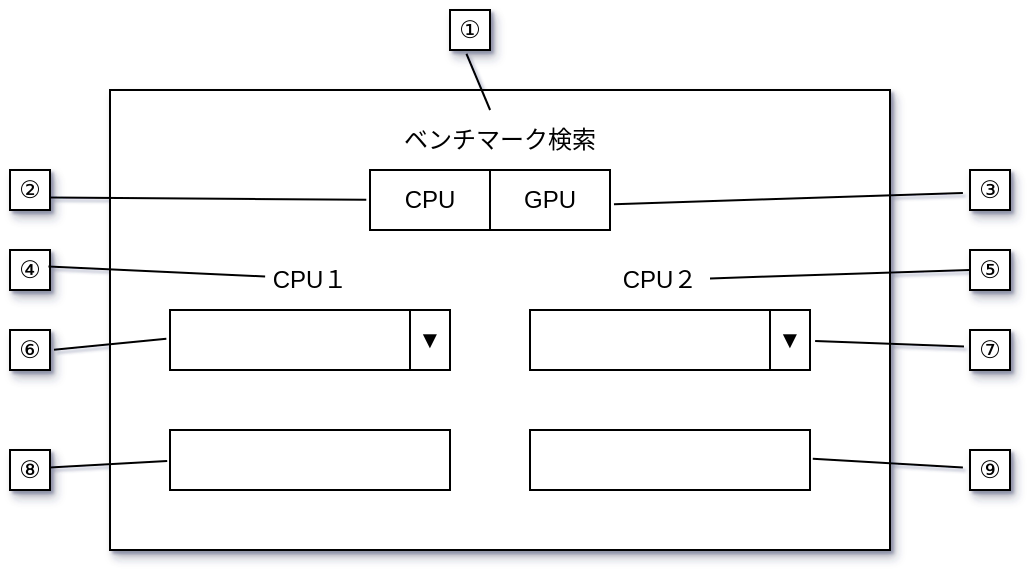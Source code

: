 <mxfile version="15.6.8" type="embed">
    <diagram name="ベンチマーク" id="rgbgES4tJEKVGF54ZIPd">
        <mxGraphModel dx="747" dy="437" grid="1" gridSize="10" guides="0" tooltips="1" connect="0" arrows="0" fold="1" page="1" pageScale="1" pageWidth="827" pageHeight="1169" math="0" shadow="1">
            <root>
                <mxCell id="jopfzJTQR7Z_EkR9QJMv-0"/>
                <object label="背景" id="jopfzJTQR7Z_EkR9QJMv-1">
                    <mxCell style="locked=1;" parent="jopfzJTQR7Z_EkR9QJMv-0"/>
                </object>
                <mxCell id="jopfzJTQR7Z_EkR9QJMv-2" value="" style="rounded=0;whiteSpace=wrap;html=1;shadow=1;" parent="jopfzJTQR7Z_EkR9QJMv-1" vertex="1">
                    <mxGeometry x="80" y="60" width="390" height="230" as="geometry"/>
                </mxCell>
                <mxCell id="56" value="" style="rounded=0;whiteSpace=wrap;html=1;" parent="jopfzJTQR7Z_EkR9QJMv-1" vertex="1">
                    <mxGeometry x="110" y="230" width="140" height="30" as="geometry"/>
                </mxCell>
                <mxCell id="57" value="" style="rounded=0;whiteSpace=wrap;html=1;" parent="jopfzJTQR7Z_EkR9QJMv-1" vertex="1">
                    <mxGeometry x="290" y="230" width="140" height="30" as="geometry"/>
                </mxCell>
                <object label="パーツ" id="jopfzJTQR7Z_EkR9QJMv-3">
                    <mxCell style="locked=1;" parent="jopfzJTQR7Z_EkR9QJMv-0"/>
                </object>
                <mxCell id="jopfzJTQR7Z_EkR9QJMv-4" value="ベンチマーク検索" style="text;html=1;strokeColor=none;fillColor=none;align=center;verticalAlign=middle;whiteSpace=wrap;rounded=0;" parent="jopfzJTQR7Z_EkR9QJMv-3" vertex="1">
                    <mxGeometry x="220" y="70" width="110" height="30" as="geometry"/>
                </mxCell>
                <mxCell id="26" value="" style="rounded=0;whiteSpace=wrap;html=1;" parent="jopfzJTQR7Z_EkR9QJMv-3" vertex="1">
                    <mxGeometry x="110" y="170" width="140" height="30" as="geometry"/>
                </mxCell>
                <mxCell id="27" value="CPU１" style="text;html=1;strokeColor=none;fillColor=none;align=center;verticalAlign=middle;whiteSpace=wrap;rounded=0;" parent="jopfzJTQR7Z_EkR9QJMv-3" vertex="1">
                    <mxGeometry x="160" y="140" width="40" height="30" as="geometry"/>
                </mxCell>
                <mxCell id="29" value="" style="rounded=0;whiteSpace=wrap;html=1;" parent="jopfzJTQR7Z_EkR9QJMv-3" vertex="1">
                    <mxGeometry x="290" y="170" width="140" height="30" as="geometry"/>
                </mxCell>
                <mxCell id="31" value="▼" style="rounded=0;whiteSpace=wrap;html=1;" parent="jopfzJTQR7Z_EkR9QJMv-3" vertex="1">
                    <mxGeometry x="230" y="170" width="20" height="30" as="geometry"/>
                </mxCell>
                <mxCell id="32" value="▼" style="rounded=0;whiteSpace=wrap;html=1;" parent="jopfzJTQR7Z_EkR9QJMv-3" vertex="1">
                    <mxGeometry x="410" y="170" width="20" height="30" as="geometry"/>
                </mxCell>
                <mxCell id="53" value="CPU２" style="text;html=1;strokeColor=none;fillColor=none;align=center;verticalAlign=middle;whiteSpace=wrap;rounded=0;" parent="jopfzJTQR7Z_EkR9QJMv-3" vertex="1">
                    <mxGeometry x="330" y="140" width="50" height="30" as="geometry"/>
                </mxCell>
                <mxCell id="54" value="CPU&lt;span style=&quot;color: rgba(0 , 0 , 0 , 0) ; font-family: monospace ; font-size: 0px&quot;&gt;%3CmxGraphModel%3E%3Croot%3E%3CmxCell%20id%3D%220%22%2F%3E%3CmxCell%20id%3D%221%22%20parent%3D%220%22%2F%3E%3CmxCell%20id%3D%222%22%20value%3D%22CPU%EF%BC%91%22%20style%3D%22text%3Bhtml%3D1%3BstrokeColor%3Dnone%3BfillColor%3Dnone%3Balign%3Dcenter%3BverticalAlign%3Dmiddle%3BwhiteSpace%3Dwrap%3Brounded%3D0%3B%22%20vertex%3D%221%22%20parent%3D%221%22%3E%3CmxGeometry%20x%3D%22190%22%20y%3D%22110%22%20width%3D%2240%22%20height%3D%2230%22%20as%3D%22geometry%22%2F%3E%3C%2FmxCell%3E%3C%2Froot%3E%3C%2FmxGraphModel%3E&lt;/span&gt;" style="rounded=0;whiteSpace=wrap;html=1;" parent="jopfzJTQR7Z_EkR9QJMv-3" vertex="1">
                    <mxGeometry x="210" y="100" width="60" height="30" as="geometry"/>
                </mxCell>
                <mxCell id="55" value="GPU&lt;span style=&quot;color: rgba(0 , 0 , 0 , 0) ; font-family: monospace ; font-size: 0px&quot;&gt;%3CmxGraphModel%3E%3Croot%3E%3CmxCell%20id%3D%220%22%2F%3E%3CmxCell%20id%3D%221%22%20parent%3D%220%22%2F%3E%3CmxCell%20id%3D%222%22%20value%3D%22CPU%EF%BC%91%22%20style%3D%22text%3Bhtml%3D1%3BstrokeColor%3Dnone%3BfillColor%3Dnone%3Balign%3Dcenter%3BverticalAlign%3Dmiddle%3BwhiteSpace%3Dwrap%3Brounded%3D0%3B%22%20vertex%3D%221%22%20parent%3D%221%22%3E%3CmxGeometry%20x%3D%22190%22%20y%3D%22110%22%20width%3D%2240%22%20height%3D%2230%22%20as%3D%22geometry%22%2F%3E%3C%2FmxCell%3E%3C%2Froot%3E%3C%2FmxGraphModel%3E&lt;/span&gt;" style="rounded=0;whiteSpace=wrap;html=1;" parent="jopfzJTQR7Z_EkR9QJMv-3" vertex="1">
                    <mxGeometry x="270" y="100" width="60" height="30" as="geometry"/>
                </mxCell>
                <object label="矢印" id="jopfzJTQR7Z_EkR9QJMv-74">
                    <mxCell style="" parent="jopfzJTQR7Z_EkR9QJMv-0"/>
                </object>
                <mxCell id="jopfzJTQR7Z_EkR9QJMv-75" value="①" style="whiteSpace=wrap;html=1;aspect=fixed;shadow=1;" parent="jopfzJTQR7Z_EkR9QJMv-74" vertex="1">
                    <mxGeometry x="250" y="20" width="20" height="20" as="geometry"/>
                </mxCell>
                <mxCell id="jopfzJTQR7Z_EkR9QJMv-83" value="" style="endArrow=none;html=1;rounded=0;entryX=0.411;entryY=1.094;entryDx=0;entryDy=0;entryPerimeter=0;exitX=0.455;exitY=0;exitDx=0;exitDy=0;exitPerimeter=0;" parent="jopfzJTQR7Z_EkR9QJMv-74" source="jopfzJTQR7Z_EkR9QJMv-4" target="jopfzJTQR7Z_EkR9QJMv-75" edge="1">
                    <mxGeometry width="50" height="50" relative="1" as="geometry">
                        <mxPoint x="287.5" y="60" as="sourcePoint"/>
                        <mxPoint x="200" y="20" as="targetPoint"/>
                    </mxGeometry>
                </mxCell>
                <mxCell id="58" value="②" style="whiteSpace=wrap;html=1;aspect=fixed;shadow=1;" parent="jopfzJTQR7Z_EkR9QJMv-74" vertex="1">
                    <mxGeometry x="30" y="100" width="20" height="20" as="geometry"/>
                </mxCell>
                <mxCell id="59" value="" style="endArrow=none;html=1;rounded=0;entryX=0.989;entryY=0.689;entryDx=0;entryDy=0;entryPerimeter=0;exitX=-0.031;exitY=0.496;exitDx=0;exitDy=0;exitPerimeter=0;" parent="jopfzJTQR7Z_EkR9QJMv-74" source="54" target="58" edge="1">
                    <mxGeometry width="50" height="50" relative="1" as="geometry">
                        <mxPoint x="280.05" y="80" as="sourcePoint"/>
                        <mxPoint x="268.22" y="41.88" as="targetPoint"/>
                    </mxGeometry>
                </mxCell>
                <mxCell id="60" value="③" style="whiteSpace=wrap;html=1;aspect=fixed;shadow=1;" parent="jopfzJTQR7Z_EkR9QJMv-74" vertex="1">
                    <mxGeometry x="510" y="100" width="20" height="20" as="geometry"/>
                </mxCell>
                <mxCell id="61" value="" style="endArrow=none;html=1;rounded=0;entryX=-0.178;entryY=0.578;entryDx=0;entryDy=0;entryPerimeter=0;exitX=1.033;exitY=0.57;exitDx=0;exitDy=0;exitPerimeter=0;" parent="jopfzJTQR7Z_EkR9QJMv-74" source="55" target="60" edge="1">
                    <mxGeometry width="50" height="50" relative="1" as="geometry">
                        <mxPoint x="215.86" y="125.99" as="sourcePoint"/>
                        <mxPoint x="59.78" y="123.78" as="targetPoint"/>
                    </mxGeometry>
                </mxCell>
                <mxCell id="62" value="④" style="whiteSpace=wrap;html=1;aspect=fixed;shadow=1;" parent="jopfzJTQR7Z_EkR9QJMv-74" vertex="1">
                    <mxGeometry x="30" y="140" width="20" height="20" as="geometry"/>
                </mxCell>
                <mxCell id="63" value="" style="endArrow=none;html=1;rounded=0;entryX=0.961;entryY=0.411;entryDx=0;entryDy=0;entryPerimeter=0;exitX=-0.061;exitY=0.441;exitDx=0;exitDy=0;exitPerimeter=0;" parent="jopfzJTQR7Z_EkR9QJMv-74" source="27" target="62" edge="1">
                    <mxGeometry width="50" height="50" relative="1" as="geometry">
                        <mxPoint x="218.14" y="124.88" as="sourcePoint"/>
                        <mxPoint x="59.78" y="123.78" as="targetPoint"/>
                    </mxGeometry>
                </mxCell>
                <mxCell id="64" value="⑤" style="whiteSpace=wrap;html=1;aspect=fixed;shadow=1;" parent="jopfzJTQR7Z_EkR9QJMv-74" vertex="1">
                    <mxGeometry x="510" y="140" width="20" height="20" as="geometry"/>
                </mxCell>
                <mxCell id="65" value="" style="endArrow=none;html=1;rounded=0;entryX=0;entryY=0.5;entryDx=0;entryDy=0;entryPerimeter=0;" parent="jopfzJTQR7Z_EkR9QJMv-74" source="53" target="64" edge="1">
                    <mxGeometry width="50" height="50" relative="1" as="geometry">
                        <mxPoint x="341.98" y="127.1" as="sourcePoint"/>
                        <mxPoint x="516.44" y="121.56" as="targetPoint"/>
                    </mxGeometry>
                </mxCell>
                <mxCell id="66" value="⑥" style="whiteSpace=wrap;html=1;aspect=fixed;shadow=1;" parent="jopfzJTQR7Z_EkR9QJMv-74" vertex="1">
                    <mxGeometry x="30" y="180" width="20" height="20" as="geometry"/>
                </mxCell>
                <mxCell id="67" value="" style="endArrow=none;html=1;rounded=0;entryX=1.1;entryY=0.494;entryDx=0;entryDy=0;entryPerimeter=0;exitX=-0.013;exitY=0.478;exitDx=0;exitDy=0;exitPerimeter=0;" parent="jopfzJTQR7Z_EkR9QJMv-74" source="26" target="66" edge="1">
                    <mxGeometry width="50" height="50" relative="1" as="geometry">
                        <mxPoint x="167.56" y="163.23" as="sourcePoint"/>
                        <mxPoint x="59.22" y="158.22" as="targetPoint"/>
                    </mxGeometry>
                </mxCell>
                <mxCell id="68" value="⑦" style="whiteSpace=wrap;html=1;aspect=fixed;shadow=1;" parent="jopfzJTQR7Z_EkR9QJMv-74" vertex="1">
                    <mxGeometry x="510" y="180" width="20" height="20" as="geometry"/>
                </mxCell>
                <mxCell id="69" value="" style="endArrow=none;html=1;rounded=0;entryX=-0.15;entryY=0.411;entryDx=0;entryDy=0;entryPerimeter=0;exitX=1.128;exitY=0.515;exitDx=0;exitDy=0;exitPerimeter=0;" parent="jopfzJTQR7Z_EkR9QJMv-74" source="32" target="68" edge="1">
                    <mxGeometry width="50" height="50" relative="1" as="geometry">
                        <mxPoint x="390" y="164.194" as="sourcePoint"/>
                        <mxPoint x="520" y="160" as="targetPoint"/>
                    </mxGeometry>
                </mxCell>
                <mxCell id="70" value="⑧" style="whiteSpace=wrap;html=1;aspect=fixed;shadow=1;" parent="jopfzJTQR7Z_EkR9QJMv-74" vertex="1">
                    <mxGeometry x="30" y="240" width="20" height="20" as="geometry"/>
                </mxCell>
                <mxCell id="71" value="" style="endArrow=none;html=1;rounded=0;entryX=0.989;entryY=0.439;entryDx=0;entryDy=0;entryPerimeter=0;exitX=-0.01;exitY=0.515;exitDx=0;exitDy=0;exitPerimeter=0;" parent="jopfzJTQR7Z_EkR9QJMv-74" source="56" target="70" edge="1">
                    <mxGeometry width="50" height="50" relative="1" as="geometry">
                        <mxPoint x="118.18" y="194.34" as="sourcePoint"/>
                        <mxPoint x="62" y="199.88" as="targetPoint"/>
                    </mxGeometry>
                </mxCell>
                <mxCell id="72" value="⑨" style="whiteSpace=wrap;html=1;aspect=fixed;shadow=1;" parent="jopfzJTQR7Z_EkR9QJMv-74" vertex="1">
                    <mxGeometry x="510" y="240" width="20" height="20" as="geometry"/>
                </mxCell>
                <mxCell id="73" value="" style="endArrow=none;html=1;rounded=0;entryX=-0.178;entryY=0.439;entryDx=0;entryDy=0;entryPerimeter=0;exitX=1.01;exitY=0.478;exitDx=0;exitDy=0;exitPerimeter=0;" parent="jopfzJTQR7Z_EkR9QJMv-74" source="57" target="72" edge="1">
                    <mxGeometry width="50" height="50" relative="1" as="geometry">
                        <mxPoint x="442.56" y="195.45" as="sourcePoint"/>
                        <mxPoint x="517" y="198.22" as="targetPoint"/>
                    </mxGeometry>
                </mxCell>
            </root>
        </mxGraphModel>
    </diagram>
</mxfile>